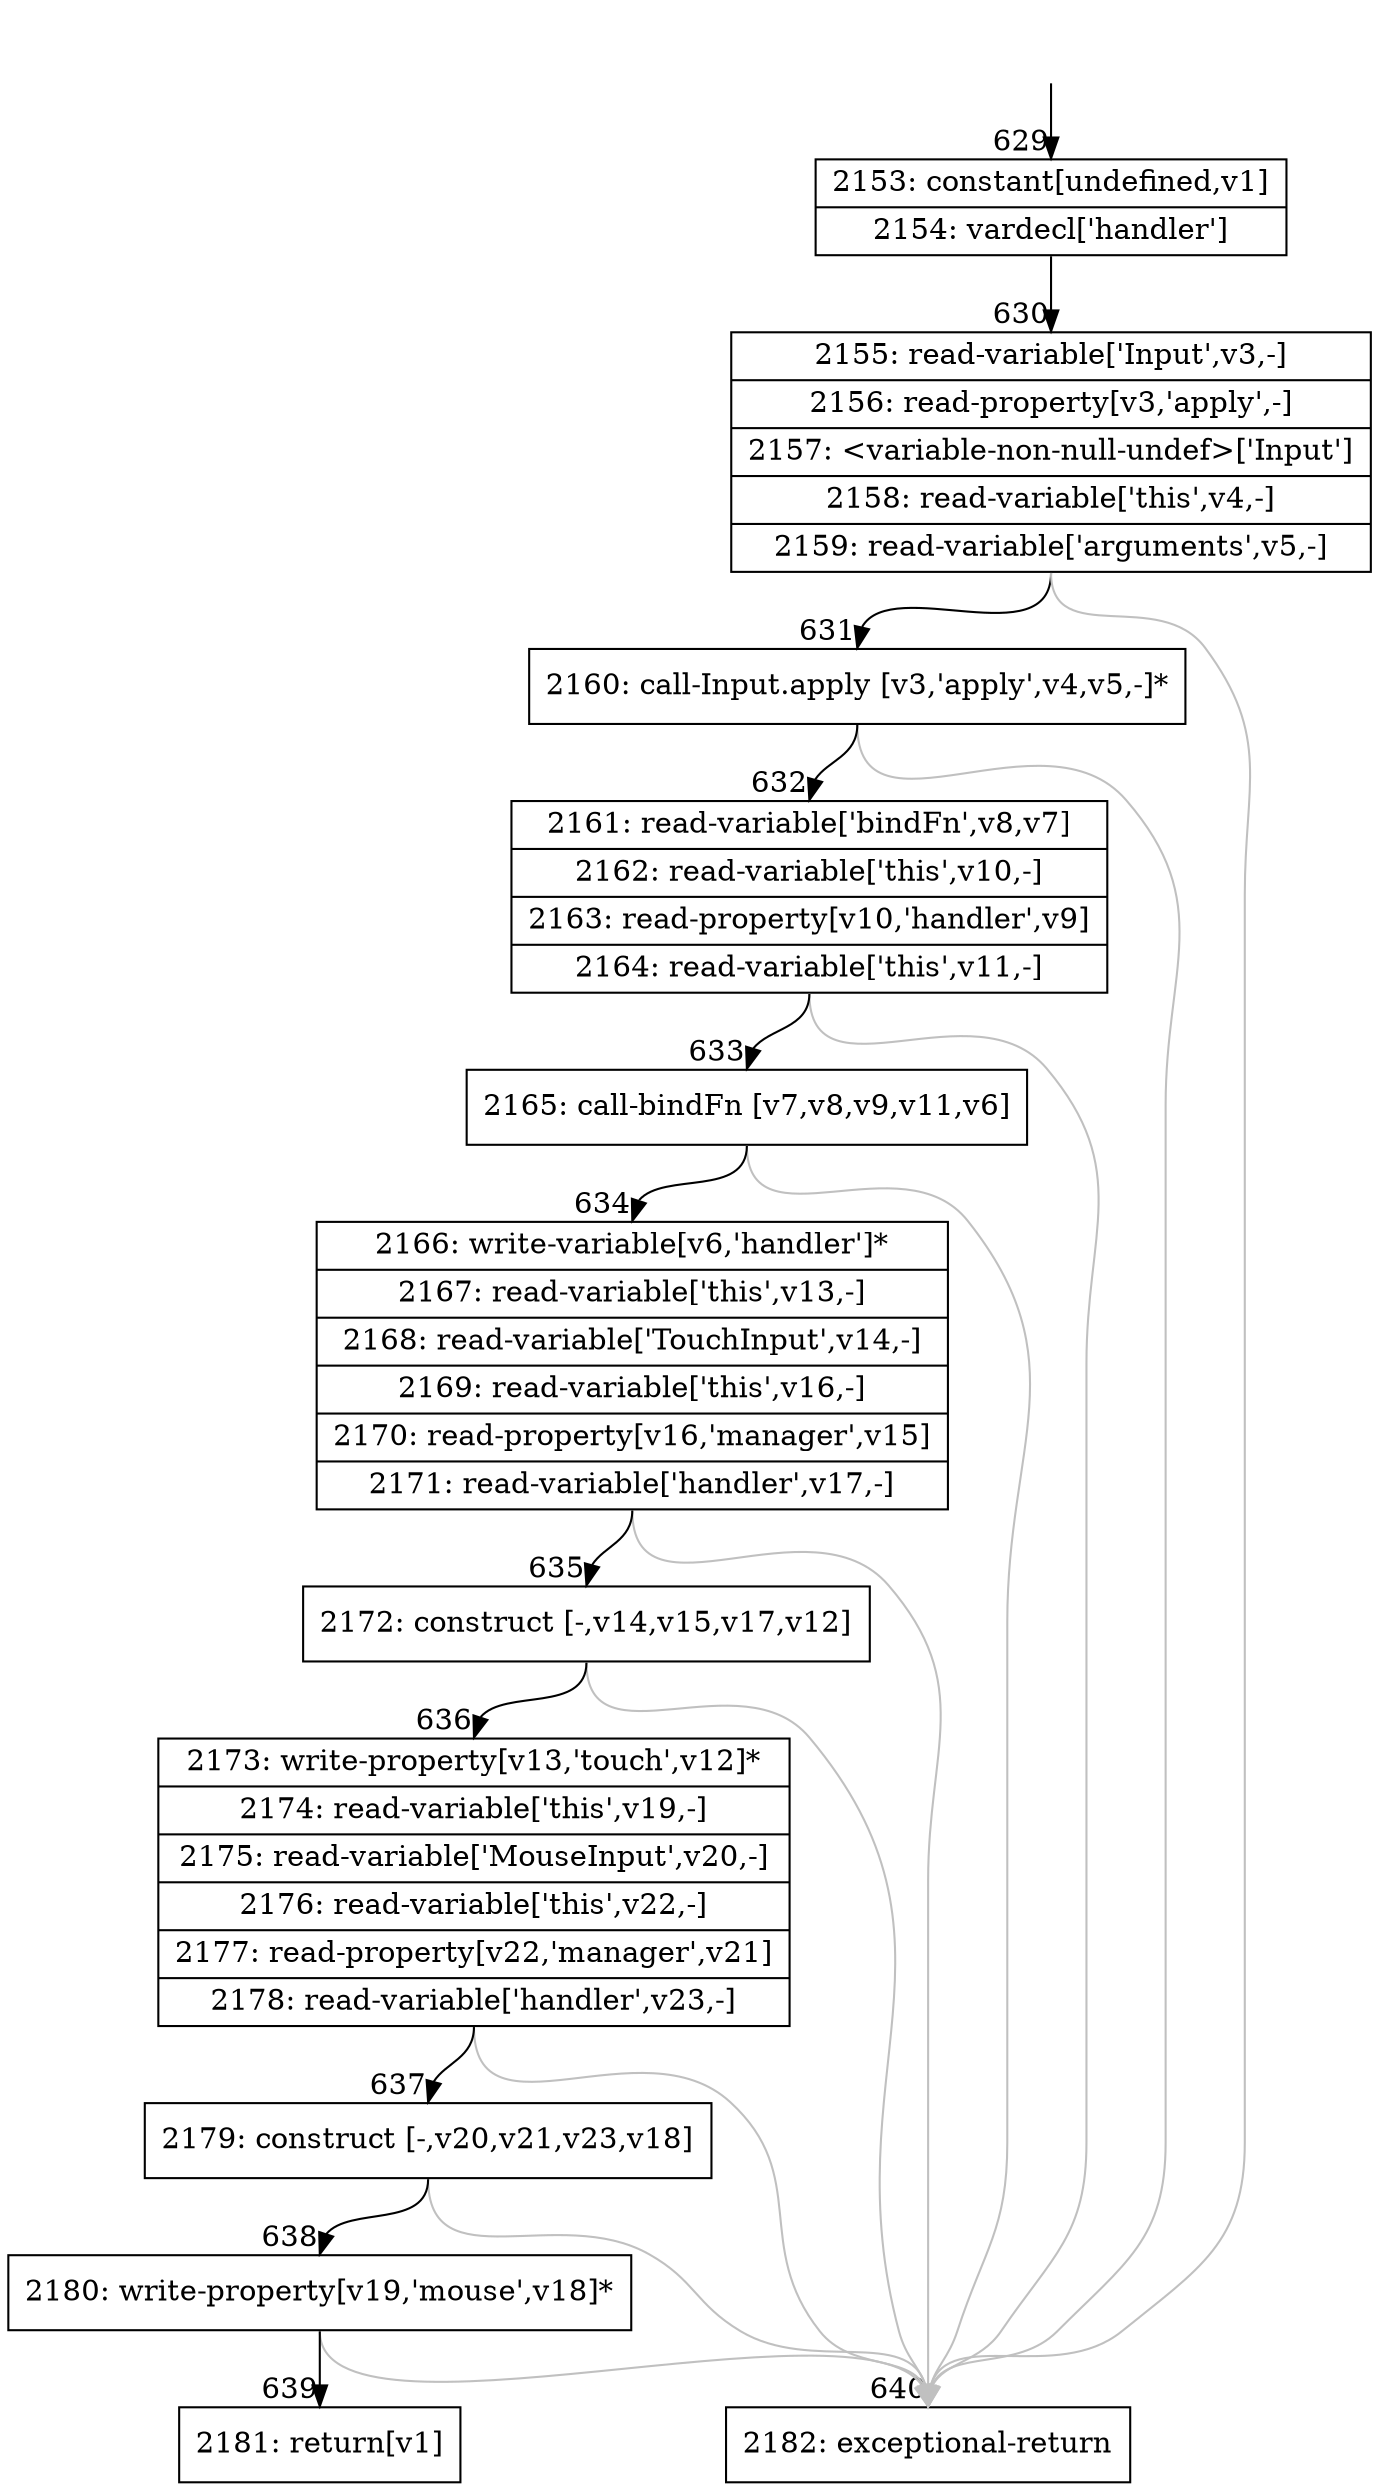 digraph {
rankdir="TD"
BB_entry55[shape=none,label=""];
BB_entry55 -> BB629 [tailport=s, headport=n, headlabel="    629"]
BB629 [shape=record label="{2153: constant[undefined,v1]|2154: vardecl['handler']}" ] 
BB629 -> BB630 [tailport=s, headport=n, headlabel="      630"]
BB630 [shape=record label="{2155: read-variable['Input',v3,-]|2156: read-property[v3,'apply',-]|2157: \<variable-non-null-undef\>['Input']|2158: read-variable['this',v4,-]|2159: read-variable['arguments',v5,-]}" ] 
BB630 -> BB631 [tailport=s, headport=n, headlabel="      631"]
BB630 -> BB640 [tailport=s, headport=n, color=gray, headlabel="      640"]
BB631 [shape=record label="{2160: call-Input.apply [v3,'apply',v4,v5,-]*}" ] 
BB631 -> BB632 [tailport=s, headport=n, headlabel="      632"]
BB631 -> BB640 [tailport=s, headport=n, color=gray]
BB632 [shape=record label="{2161: read-variable['bindFn',v8,v7]|2162: read-variable['this',v10,-]|2163: read-property[v10,'handler',v9]|2164: read-variable['this',v11,-]}" ] 
BB632 -> BB633 [tailport=s, headport=n, headlabel="      633"]
BB632 -> BB640 [tailport=s, headport=n, color=gray]
BB633 [shape=record label="{2165: call-bindFn [v7,v8,v9,v11,v6]}" ] 
BB633 -> BB634 [tailport=s, headport=n, headlabel="      634"]
BB633 -> BB640 [tailport=s, headport=n, color=gray]
BB634 [shape=record label="{2166: write-variable[v6,'handler']*|2167: read-variable['this',v13,-]|2168: read-variable['TouchInput',v14,-]|2169: read-variable['this',v16,-]|2170: read-property[v16,'manager',v15]|2171: read-variable['handler',v17,-]}" ] 
BB634 -> BB635 [tailport=s, headport=n, headlabel="      635"]
BB634 -> BB640 [tailport=s, headport=n, color=gray]
BB635 [shape=record label="{2172: construct [-,v14,v15,v17,v12]}" ] 
BB635 -> BB636 [tailport=s, headport=n, headlabel="      636"]
BB635 -> BB640 [tailport=s, headport=n, color=gray]
BB636 [shape=record label="{2173: write-property[v13,'touch',v12]*|2174: read-variable['this',v19,-]|2175: read-variable['MouseInput',v20,-]|2176: read-variable['this',v22,-]|2177: read-property[v22,'manager',v21]|2178: read-variable['handler',v23,-]}" ] 
BB636 -> BB637 [tailport=s, headport=n, headlabel="      637"]
BB636 -> BB640 [tailport=s, headport=n, color=gray]
BB637 [shape=record label="{2179: construct [-,v20,v21,v23,v18]}" ] 
BB637 -> BB638 [tailport=s, headport=n, headlabel="      638"]
BB637 -> BB640 [tailport=s, headport=n, color=gray]
BB638 [shape=record label="{2180: write-property[v19,'mouse',v18]*}" ] 
BB638 -> BB639 [tailport=s, headport=n, headlabel="      639"]
BB638 -> BB640 [tailport=s, headport=n, color=gray]
BB639 [shape=record label="{2181: return[v1]}" ] 
BB640 [shape=record label="{2182: exceptional-return}" ] 
//#$~ 1044
}
